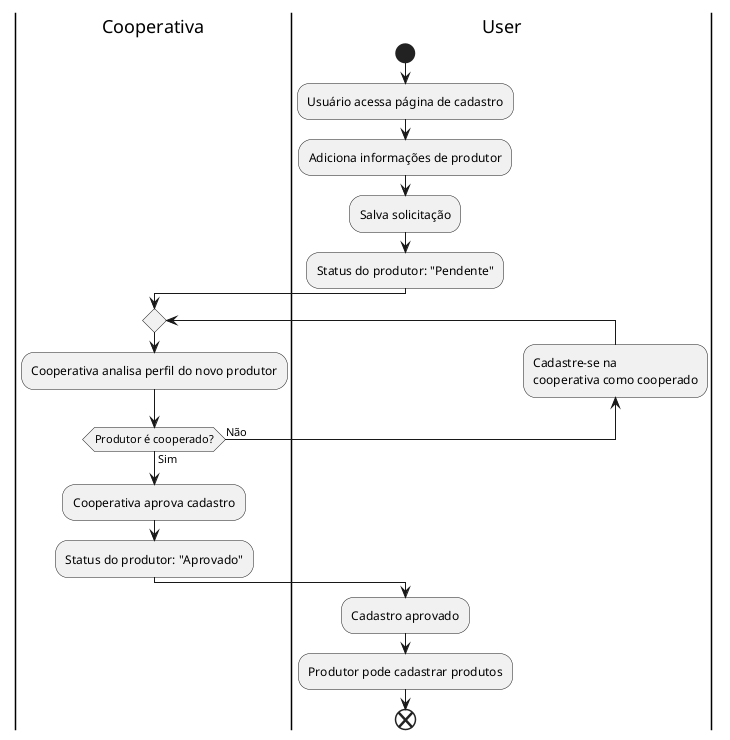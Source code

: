 @startuml
|Cooperativa|

|User|
    start
    :Usuário acessa página de cadastro;
    :Adiciona informações de produtor;
    :Salva solicitação;
    :Status do produtor: "Pendente";

|Cooperativa|
repeat
    :Cooperativa analisa perfil do novo produtor;
|User|
    backward: Cadastre-se na
    cooperativa como cooperado;

|Cooperativa|
repeat while (Produtor é cooperado?) is (Não) not (Sim)
  :Cooperativa aprova cadastro;
  :Status do produtor: "Aprovado";

|User|
  :Cadastro aprovado;
  :Produtor pode cadastrar produtos;
  end
@enduml